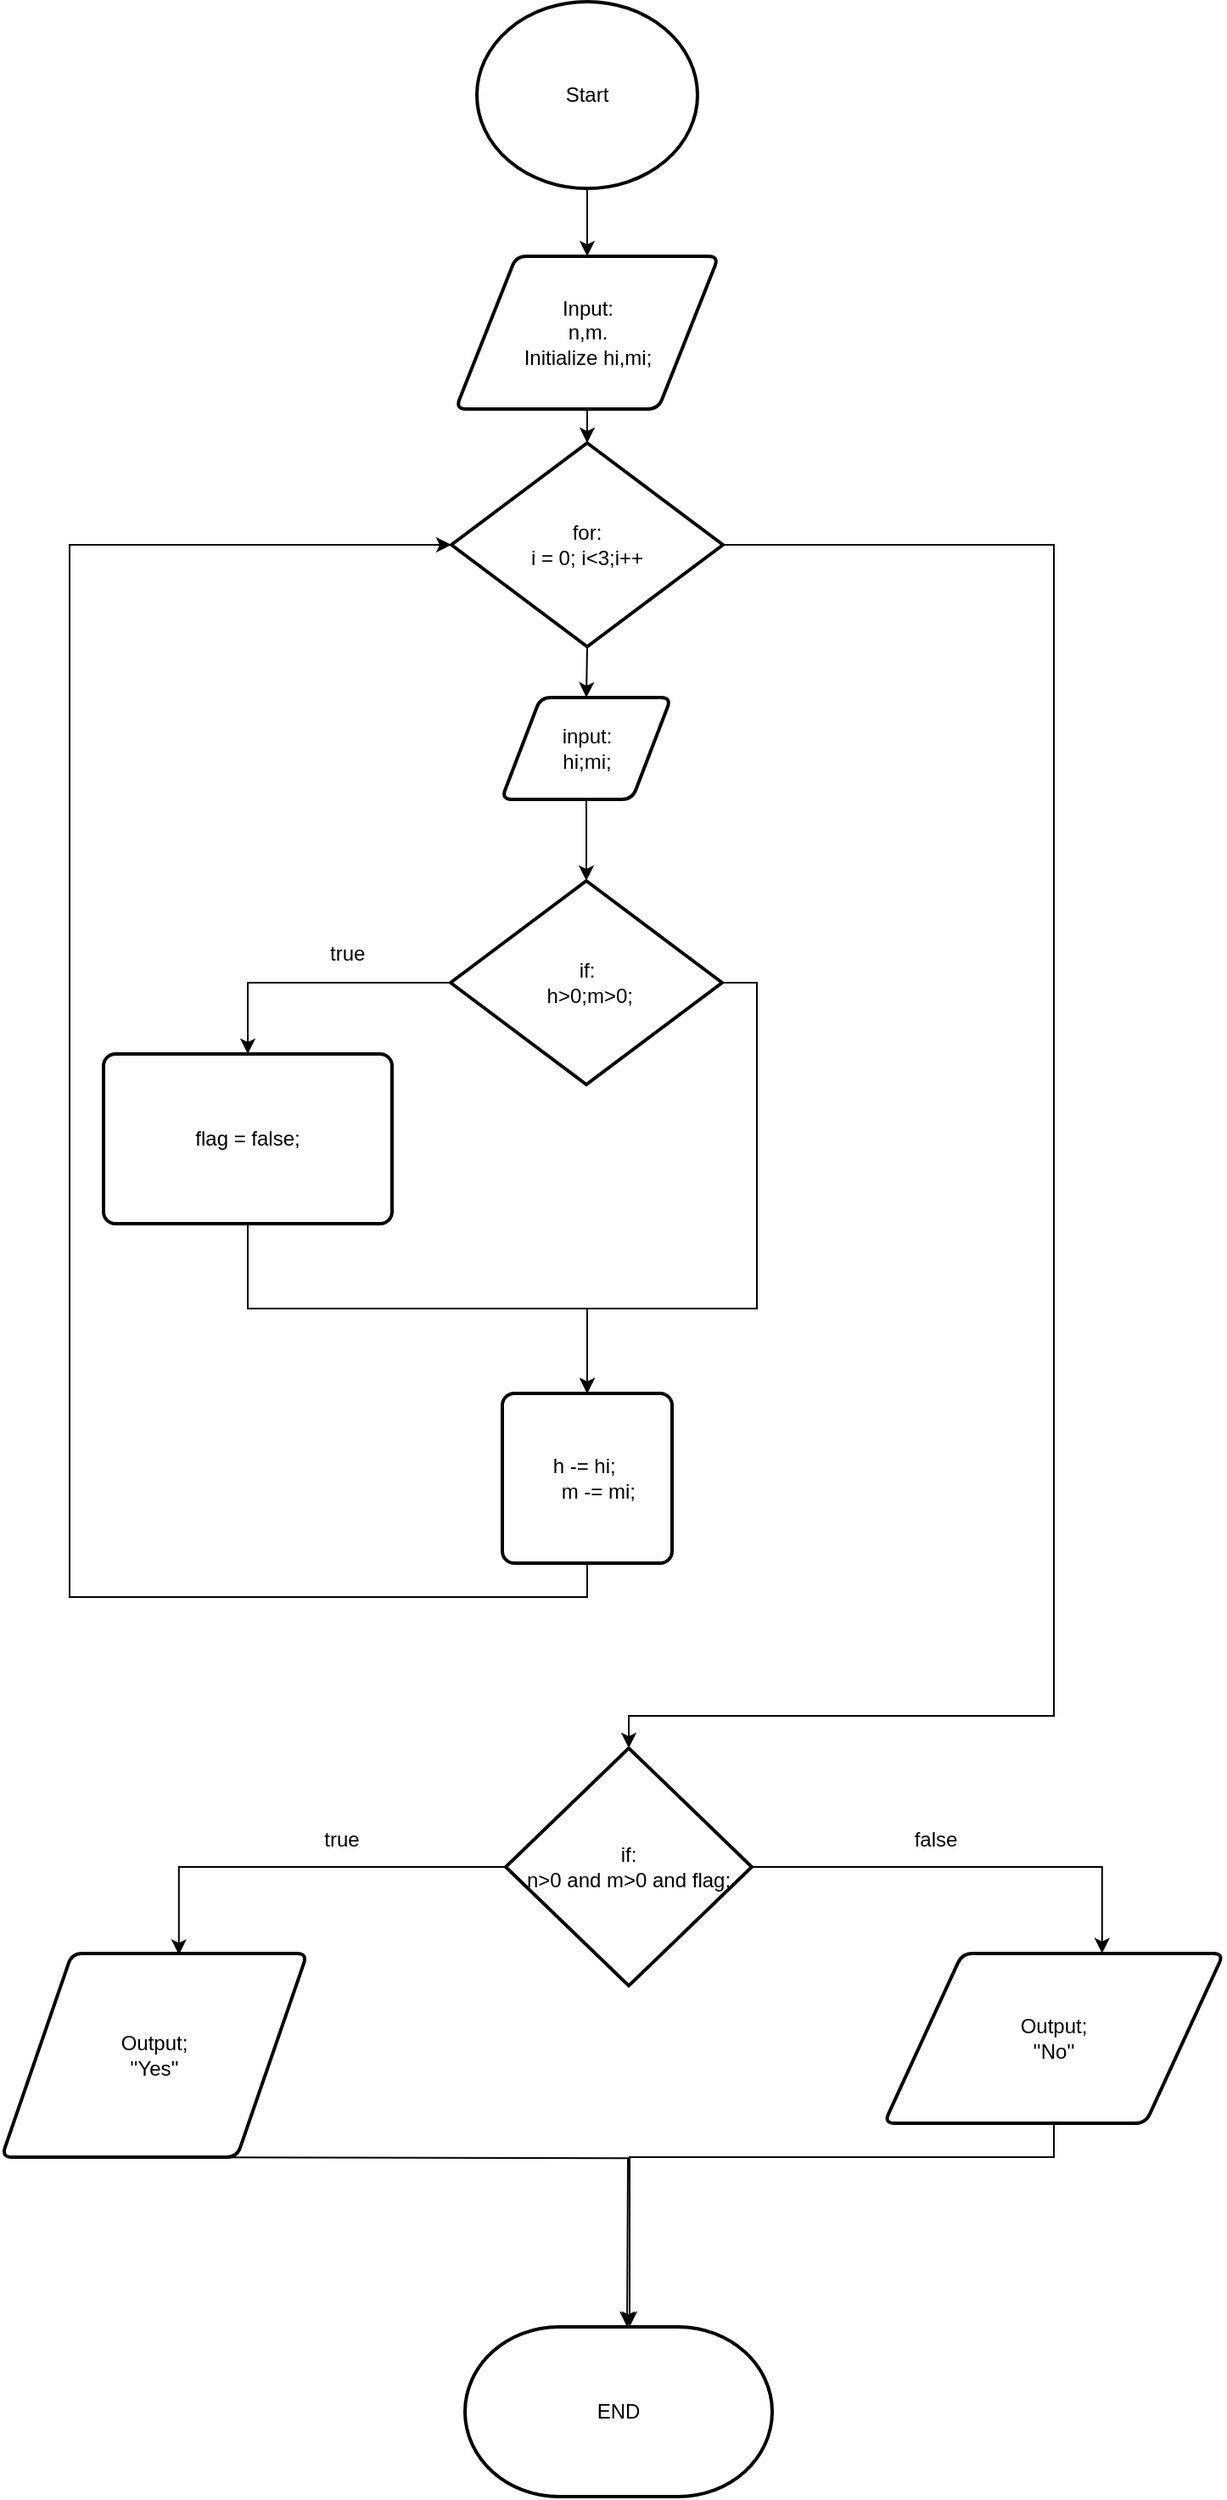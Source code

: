 <mxfile version="22.1.0" type="device">
  <diagram id="C5RBs43oDa-KdzZeNtuy" name="Page-1">
    <mxGraphModel dx="3158" dy="2854" grid="1" gridSize="10" guides="1" tooltips="1" connect="1" arrows="1" fold="1" page="1" pageScale="1" pageWidth="827" pageHeight="1169" math="0" shadow="0">
      <root>
        <mxCell id="WIyWlLk6GJQsqaUBKTNV-0" />
        <mxCell id="WIyWlLk6GJQsqaUBKTNV-1" parent="WIyWlLk6GJQsqaUBKTNV-0" />
        <mxCell id="dXjQn9PTV2NmPbFtS_EN-2" style="edgeStyle=orthogonalEdgeStyle;rounded=0;orthogonalLoop=1;jettySize=auto;html=1;exitX=0.5;exitY=1;exitDx=0;exitDy=0;exitPerimeter=0;entryX=0.5;entryY=0;entryDx=0;entryDy=0;" edge="1" parent="WIyWlLk6GJQsqaUBKTNV-1" source="dXjQn9PTV2NmPbFtS_EN-0" target="dXjQn9PTV2NmPbFtS_EN-1">
          <mxGeometry relative="1" as="geometry" />
        </mxCell>
        <mxCell id="dXjQn9PTV2NmPbFtS_EN-0" value="Start" style="strokeWidth=2;html=1;shape=mxgraph.flowchart.start_2;whiteSpace=wrap;" vertex="1" parent="WIyWlLk6GJQsqaUBKTNV-1">
          <mxGeometry x="330" width="130" height="110" as="geometry" />
        </mxCell>
        <mxCell id="dXjQn9PTV2NmPbFtS_EN-1" value="Input:&lt;br&gt;n,m.&lt;br&gt;Initialize hi,mi;" style="shape=parallelogram;html=1;strokeWidth=2;perimeter=parallelogramPerimeter;whiteSpace=wrap;rounded=1;arcSize=12;size=0.23;" vertex="1" parent="WIyWlLk6GJQsqaUBKTNV-1">
          <mxGeometry x="317.5" y="150" width="155" height="90" as="geometry" />
        </mxCell>
        <mxCell id="dXjQn9PTV2NmPbFtS_EN-8" style="edgeStyle=orthogonalEdgeStyle;rounded=0;orthogonalLoop=1;jettySize=auto;html=1;exitX=0;exitY=0.5;exitDx=0;exitDy=0;exitPerimeter=0;entryX=0.5;entryY=0;entryDx=0;entryDy=0;" edge="1" parent="WIyWlLk6GJQsqaUBKTNV-1" source="dXjQn9PTV2NmPbFtS_EN-3" target="dXjQn9PTV2NmPbFtS_EN-6">
          <mxGeometry relative="1" as="geometry" />
        </mxCell>
        <mxCell id="dXjQn9PTV2NmPbFtS_EN-21" style="edgeStyle=orthogonalEdgeStyle;rounded=0;orthogonalLoop=1;jettySize=auto;html=1;exitX=1;exitY=0.5;exitDx=0;exitDy=0;exitPerimeter=0;entryX=0.5;entryY=0;entryDx=0;entryDy=0;" edge="1" parent="WIyWlLk6GJQsqaUBKTNV-1" source="dXjQn9PTV2NmPbFtS_EN-3" target="dXjQn9PTV2NmPbFtS_EN-20">
          <mxGeometry relative="1" as="geometry">
            <Array as="points">
              <mxPoint x="495" y="578" />
              <mxPoint x="495" y="770" />
              <mxPoint x="395" y="770" />
            </Array>
          </mxGeometry>
        </mxCell>
        <mxCell id="dXjQn9PTV2NmPbFtS_EN-3" value="if:&lt;br&gt;&amp;nbsp;h&amp;gt;0;m&amp;gt;0;" style="strokeWidth=2;html=1;shape=mxgraph.flowchart.decision;whiteSpace=wrap;" vertex="1" parent="WIyWlLk6GJQsqaUBKTNV-1">
          <mxGeometry x="314.5" y="518" width="160" height="120" as="geometry" />
        </mxCell>
        <mxCell id="dXjQn9PTV2NmPbFtS_EN-5" value="END" style="strokeWidth=2;html=1;shape=mxgraph.flowchart.terminator;whiteSpace=wrap;" vertex="1" parent="WIyWlLk6GJQsqaUBKTNV-1">
          <mxGeometry x="323" y="1370" width="181" height="100" as="geometry" />
        </mxCell>
        <mxCell id="dXjQn9PTV2NmPbFtS_EN-25" style="edgeStyle=orthogonalEdgeStyle;rounded=0;orthogonalLoop=1;jettySize=auto;html=1;exitX=0.5;exitY=1;exitDx=0;exitDy=0;entryX=0.5;entryY=0;entryDx=0;entryDy=0;" edge="1" parent="WIyWlLk6GJQsqaUBKTNV-1" source="dXjQn9PTV2NmPbFtS_EN-6" target="dXjQn9PTV2NmPbFtS_EN-20">
          <mxGeometry relative="1" as="geometry" />
        </mxCell>
        <mxCell id="dXjQn9PTV2NmPbFtS_EN-6" value="flag = false;" style="rounded=1;whiteSpace=wrap;html=1;absoluteArcSize=1;arcSize=14;strokeWidth=2;" vertex="1" parent="WIyWlLk6GJQsqaUBKTNV-1">
          <mxGeometry x="110" y="620" width="170" height="100" as="geometry" />
        </mxCell>
        <mxCell id="dXjQn9PTV2NmPbFtS_EN-11" value="true&amp;nbsp;" style="text;html=1;align=center;verticalAlign=middle;resizable=0;points=[];autosize=1;strokeColor=none;fillColor=none;" vertex="1" parent="WIyWlLk6GJQsqaUBKTNV-1">
          <mxGeometry x="230" y="546" width="50" height="30" as="geometry" />
        </mxCell>
        <mxCell id="dXjQn9PTV2NmPbFtS_EN-13" value="for:&lt;br&gt;i = 0; i&amp;lt;3;i++" style="strokeWidth=2;html=1;shape=mxgraph.flowchart.decision;whiteSpace=wrap;" vertex="1" parent="WIyWlLk6GJQsqaUBKTNV-1">
          <mxGeometry x="315" y="260" width="160" height="120" as="geometry" />
        </mxCell>
        <mxCell id="dXjQn9PTV2NmPbFtS_EN-14" style="edgeStyle=orthogonalEdgeStyle;rounded=0;orthogonalLoop=1;jettySize=auto;html=1;exitX=0.5;exitY=1;exitDx=0;exitDy=0;entryX=0.5;entryY=0;entryDx=0;entryDy=0;entryPerimeter=0;" edge="1" parent="WIyWlLk6GJQsqaUBKTNV-1" source="dXjQn9PTV2NmPbFtS_EN-1" target="dXjQn9PTV2NmPbFtS_EN-13">
          <mxGeometry relative="1" as="geometry" />
        </mxCell>
        <mxCell id="dXjQn9PTV2NmPbFtS_EN-17" style="edgeStyle=orthogonalEdgeStyle;rounded=0;orthogonalLoop=1;jettySize=auto;html=1;exitX=0.5;exitY=1;exitDx=0;exitDy=0;exitPerimeter=0;entryX=0.5;entryY=0;entryDx=0;entryDy=0;entryPerimeter=0;" edge="1" parent="WIyWlLk6GJQsqaUBKTNV-1" source="dXjQn9PTV2NmPbFtS_EN-18" target="dXjQn9PTV2NmPbFtS_EN-3">
          <mxGeometry relative="1" as="geometry" />
        </mxCell>
        <mxCell id="dXjQn9PTV2NmPbFtS_EN-19" value="" style="edgeStyle=orthogonalEdgeStyle;rounded=0;orthogonalLoop=1;jettySize=auto;html=1;exitX=0.5;exitY=1;exitDx=0;exitDy=0;exitPerimeter=0;entryX=0.5;entryY=0;entryDx=0;entryDy=0;entryPerimeter=0;" edge="1" parent="WIyWlLk6GJQsqaUBKTNV-1" source="dXjQn9PTV2NmPbFtS_EN-13" target="dXjQn9PTV2NmPbFtS_EN-18">
          <mxGeometry relative="1" as="geometry">
            <mxPoint x="395" y="380" as="sourcePoint" />
            <mxPoint x="395" y="518" as="targetPoint" />
          </mxGeometry>
        </mxCell>
        <mxCell id="dXjQn9PTV2NmPbFtS_EN-18" value="input:&lt;br&gt;hi;mi;" style="shape=parallelogram;html=1;strokeWidth=2;perimeter=parallelogramPerimeter;whiteSpace=wrap;rounded=1;arcSize=12;size=0.23;" vertex="1" parent="WIyWlLk6GJQsqaUBKTNV-1">
          <mxGeometry x="344.5" y="410" width="100" height="60" as="geometry" />
        </mxCell>
        <mxCell id="dXjQn9PTV2NmPbFtS_EN-20" value="&lt;div&gt;h -= hi;&amp;nbsp;&lt;/div&gt;&lt;div&gt;&amp;nbsp; &amp;nbsp; m -= mi;&lt;/div&gt;" style="rounded=1;whiteSpace=wrap;html=1;absoluteArcSize=1;arcSize=14;strokeWidth=2;" vertex="1" parent="WIyWlLk6GJQsqaUBKTNV-1">
          <mxGeometry x="345" y="820" width="100" height="100" as="geometry" />
        </mxCell>
        <mxCell id="dXjQn9PTV2NmPbFtS_EN-28" style="edgeStyle=orthogonalEdgeStyle;rounded=0;orthogonalLoop=1;jettySize=auto;html=1;exitX=0.5;exitY=1;exitDx=0;exitDy=0;entryX=0;entryY=0.5;entryDx=0;entryDy=0;entryPerimeter=0;" edge="1" parent="WIyWlLk6GJQsqaUBKTNV-1" source="dXjQn9PTV2NmPbFtS_EN-20" target="dXjQn9PTV2NmPbFtS_EN-13">
          <mxGeometry relative="1" as="geometry">
            <Array as="points">
              <mxPoint x="395" y="940" />
              <mxPoint x="90" y="940" />
              <mxPoint x="90" y="320" />
            </Array>
          </mxGeometry>
        </mxCell>
        <mxCell id="dXjQn9PTV2NmPbFtS_EN-29" value="if:&lt;br&gt;n&amp;gt;0 and m&amp;gt;0 and flag;" style="strokeWidth=2;html=1;shape=mxgraph.flowchart.decision;whiteSpace=wrap;" vertex="1" parent="WIyWlLk6GJQsqaUBKTNV-1">
          <mxGeometry x="347" y="1029" width="145" height="140" as="geometry" />
        </mxCell>
        <mxCell id="dXjQn9PTV2NmPbFtS_EN-30" style="edgeStyle=orthogonalEdgeStyle;rounded=0;orthogonalLoop=1;jettySize=auto;html=1;exitX=1;exitY=0.5;exitDx=0;exitDy=0;exitPerimeter=0;entryX=0.5;entryY=0;entryDx=0;entryDy=0;entryPerimeter=0;" edge="1" parent="WIyWlLk6GJQsqaUBKTNV-1" source="dXjQn9PTV2NmPbFtS_EN-13" target="dXjQn9PTV2NmPbFtS_EN-29">
          <mxGeometry relative="1" as="geometry">
            <Array as="points">
              <mxPoint x="670" y="320" />
              <mxPoint x="670" y="1010" />
            </Array>
          </mxGeometry>
        </mxCell>
        <mxCell id="dXjQn9PTV2NmPbFtS_EN-31" value="Output;&lt;br&gt;&#39;&#39;Yes&#39;&#39;" style="shape=parallelogram;html=1;strokeWidth=2;perimeter=parallelogramPerimeter;whiteSpace=wrap;rounded=1;arcSize=12;size=0.23;" vertex="1" parent="WIyWlLk6GJQsqaUBKTNV-1">
          <mxGeometry x="50" y="1150" width="180" height="120" as="geometry" />
        </mxCell>
        <mxCell id="dXjQn9PTV2NmPbFtS_EN-35" style="edgeStyle=orthogonalEdgeStyle;rounded=0;orthogonalLoop=1;jettySize=auto;html=1;exitX=0.5;exitY=1;exitDx=0;exitDy=0;" edge="1" parent="WIyWlLk6GJQsqaUBKTNV-1" source="dXjQn9PTV2NmPbFtS_EN-32">
          <mxGeometry relative="1" as="geometry">
            <mxPoint x="420" y="1370" as="targetPoint" />
            <Array as="points">
              <mxPoint x="670" y="1270" />
              <mxPoint x="420" y="1270" />
            </Array>
          </mxGeometry>
        </mxCell>
        <mxCell id="dXjQn9PTV2NmPbFtS_EN-32" value="Output;&lt;br style=&quot;border-color: var(--border-color);&quot;&gt;&#39;&#39;No&#39;&#39;" style="shape=parallelogram;html=1;strokeWidth=2;perimeter=parallelogramPerimeter;whiteSpace=wrap;rounded=1;arcSize=12;size=0.23;" vertex="1" parent="WIyWlLk6GJQsqaUBKTNV-1">
          <mxGeometry x="570" y="1150" width="200" height="100" as="geometry" />
        </mxCell>
        <mxCell id="dXjQn9PTV2NmPbFtS_EN-34" style="edgeStyle=orthogonalEdgeStyle;rounded=0;orthogonalLoop=1;jettySize=auto;html=1;exitX=0.5;exitY=1;exitDx=0;exitDy=0;entryX=0.583;entryY=-0.001;entryDx=0;entryDy=0;entryPerimeter=0;" edge="1" parent="WIyWlLk6GJQsqaUBKTNV-1">
          <mxGeometry relative="1" as="geometry">
            <mxPoint x="130" y="1270.1" as="sourcePoint" />
            <mxPoint x="418.523" y="1370" as="targetPoint" />
          </mxGeometry>
        </mxCell>
        <mxCell id="dXjQn9PTV2NmPbFtS_EN-36" style="edgeStyle=orthogonalEdgeStyle;rounded=0;orthogonalLoop=1;jettySize=auto;html=1;exitX=0;exitY=0.5;exitDx=0;exitDy=0;exitPerimeter=0;entryX=0.58;entryY=0.006;entryDx=0;entryDy=0;entryPerimeter=0;" edge="1" parent="WIyWlLk6GJQsqaUBKTNV-1" source="dXjQn9PTV2NmPbFtS_EN-29" target="dXjQn9PTV2NmPbFtS_EN-31">
          <mxGeometry relative="1" as="geometry" />
        </mxCell>
        <mxCell id="dXjQn9PTV2NmPbFtS_EN-37" style="edgeStyle=orthogonalEdgeStyle;rounded=0;orthogonalLoop=1;jettySize=auto;html=1;exitX=1;exitY=0.5;exitDx=0;exitDy=0;exitPerimeter=0;entryX=0.642;entryY=-0.001;entryDx=0;entryDy=0;entryPerimeter=0;" edge="1" parent="WIyWlLk6GJQsqaUBKTNV-1" source="dXjQn9PTV2NmPbFtS_EN-29" target="dXjQn9PTV2NmPbFtS_EN-32">
          <mxGeometry relative="1" as="geometry" />
        </mxCell>
        <mxCell id="dXjQn9PTV2NmPbFtS_EN-38" value="true" style="text;html=1;align=center;verticalAlign=middle;resizable=0;points=[];autosize=1;strokeColor=none;fillColor=none;" vertex="1" parent="WIyWlLk6GJQsqaUBKTNV-1">
          <mxGeometry x="230" y="1068" width="40" height="30" as="geometry" />
        </mxCell>
        <mxCell id="dXjQn9PTV2NmPbFtS_EN-39" value="false" style="text;html=1;align=center;verticalAlign=middle;resizable=0;points=[];autosize=1;strokeColor=none;fillColor=none;" vertex="1" parent="WIyWlLk6GJQsqaUBKTNV-1">
          <mxGeometry x="575" y="1068" width="50" height="30" as="geometry" />
        </mxCell>
      </root>
    </mxGraphModel>
  </diagram>
</mxfile>
